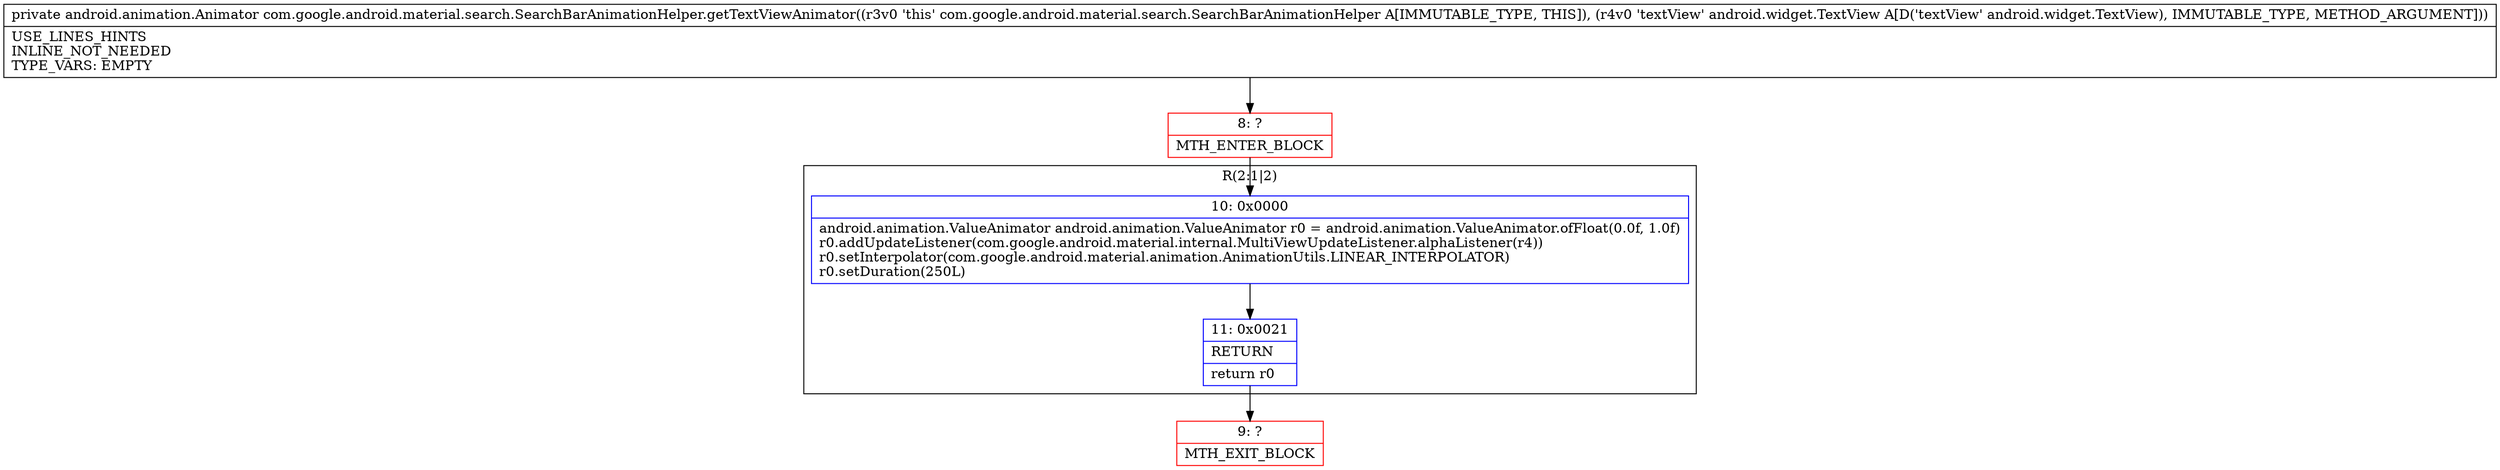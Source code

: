digraph "CFG forcom.google.android.material.search.SearchBarAnimationHelper.getTextViewAnimator(Landroid\/widget\/TextView;)Landroid\/animation\/Animator;" {
subgraph cluster_Region_1958955512 {
label = "R(2:1|2)";
node [shape=record,color=blue];
Node_10 [shape=record,label="{10\:\ 0x0000|android.animation.ValueAnimator android.animation.ValueAnimator r0 = android.animation.ValueAnimator.ofFloat(0.0f, 1.0f)\lr0.addUpdateListener(com.google.android.material.internal.MultiViewUpdateListener.alphaListener(r4))\lr0.setInterpolator(com.google.android.material.animation.AnimationUtils.LINEAR_INTERPOLATOR)\lr0.setDuration(250L)\l}"];
Node_11 [shape=record,label="{11\:\ 0x0021|RETURN\l|return r0\l}"];
}
Node_8 [shape=record,color=red,label="{8\:\ ?|MTH_ENTER_BLOCK\l}"];
Node_9 [shape=record,color=red,label="{9\:\ ?|MTH_EXIT_BLOCK\l}"];
MethodNode[shape=record,label="{private android.animation.Animator com.google.android.material.search.SearchBarAnimationHelper.getTextViewAnimator((r3v0 'this' com.google.android.material.search.SearchBarAnimationHelper A[IMMUTABLE_TYPE, THIS]), (r4v0 'textView' android.widget.TextView A[D('textView' android.widget.TextView), IMMUTABLE_TYPE, METHOD_ARGUMENT]))  | USE_LINES_HINTS\lINLINE_NOT_NEEDED\lTYPE_VARS: EMPTY\l}"];
MethodNode -> Node_8;Node_10 -> Node_11;
Node_11 -> Node_9;
Node_8 -> Node_10;
}

